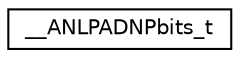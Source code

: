 digraph "Graphical Class Hierarchy"
{
  edge [fontname="Helvetica",fontsize="10",labelfontname="Helvetica",labelfontsize="10"];
  node [fontname="Helvetica",fontsize="10",shape=record];
  rankdir="LR";
  Node1 [label="__ANLPADNPbits_t",height=0.2,width=0.4,color="black", fillcolor="white", style="filled",URL="$union_____a_n_l_p_a_d_n_pbits__t.html"];
}
